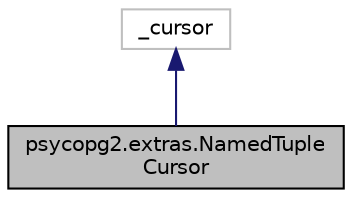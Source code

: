 digraph "psycopg2.extras.NamedTupleCursor"
{
 // LATEX_PDF_SIZE
  edge [fontname="Helvetica",fontsize="10",labelfontname="Helvetica",labelfontsize="10"];
  node [fontname="Helvetica",fontsize="10",shape=record];
  Node1 [label="psycopg2.extras.NamedTuple\lCursor",height=0.2,width=0.4,color="black", fillcolor="grey75", style="filled", fontcolor="black",tooltip=" "];
  Node2 -> Node1 [dir="back",color="midnightblue",fontsize="10",style="solid"];
  Node2 [label="_cursor",height=0.2,width=0.4,color="grey75", fillcolor="white", style="filled",tooltip=" "];
}
